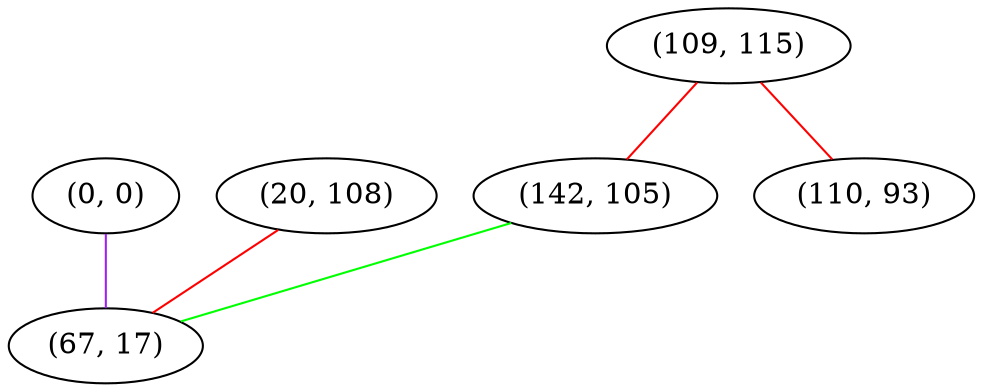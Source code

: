graph "" {
"(0, 0)";
"(20, 108)";
"(109, 115)";
"(142, 105)";
"(67, 17)";
"(110, 93)";
"(0, 0)" -- "(67, 17)"  [color=purple, key=0, weight=4];
"(20, 108)" -- "(67, 17)"  [color=red, key=0, weight=1];
"(109, 115)" -- "(142, 105)"  [color=red, key=0, weight=1];
"(109, 115)" -- "(110, 93)"  [color=red, key=0, weight=1];
"(142, 105)" -- "(67, 17)"  [color=green, key=0, weight=2];
}
